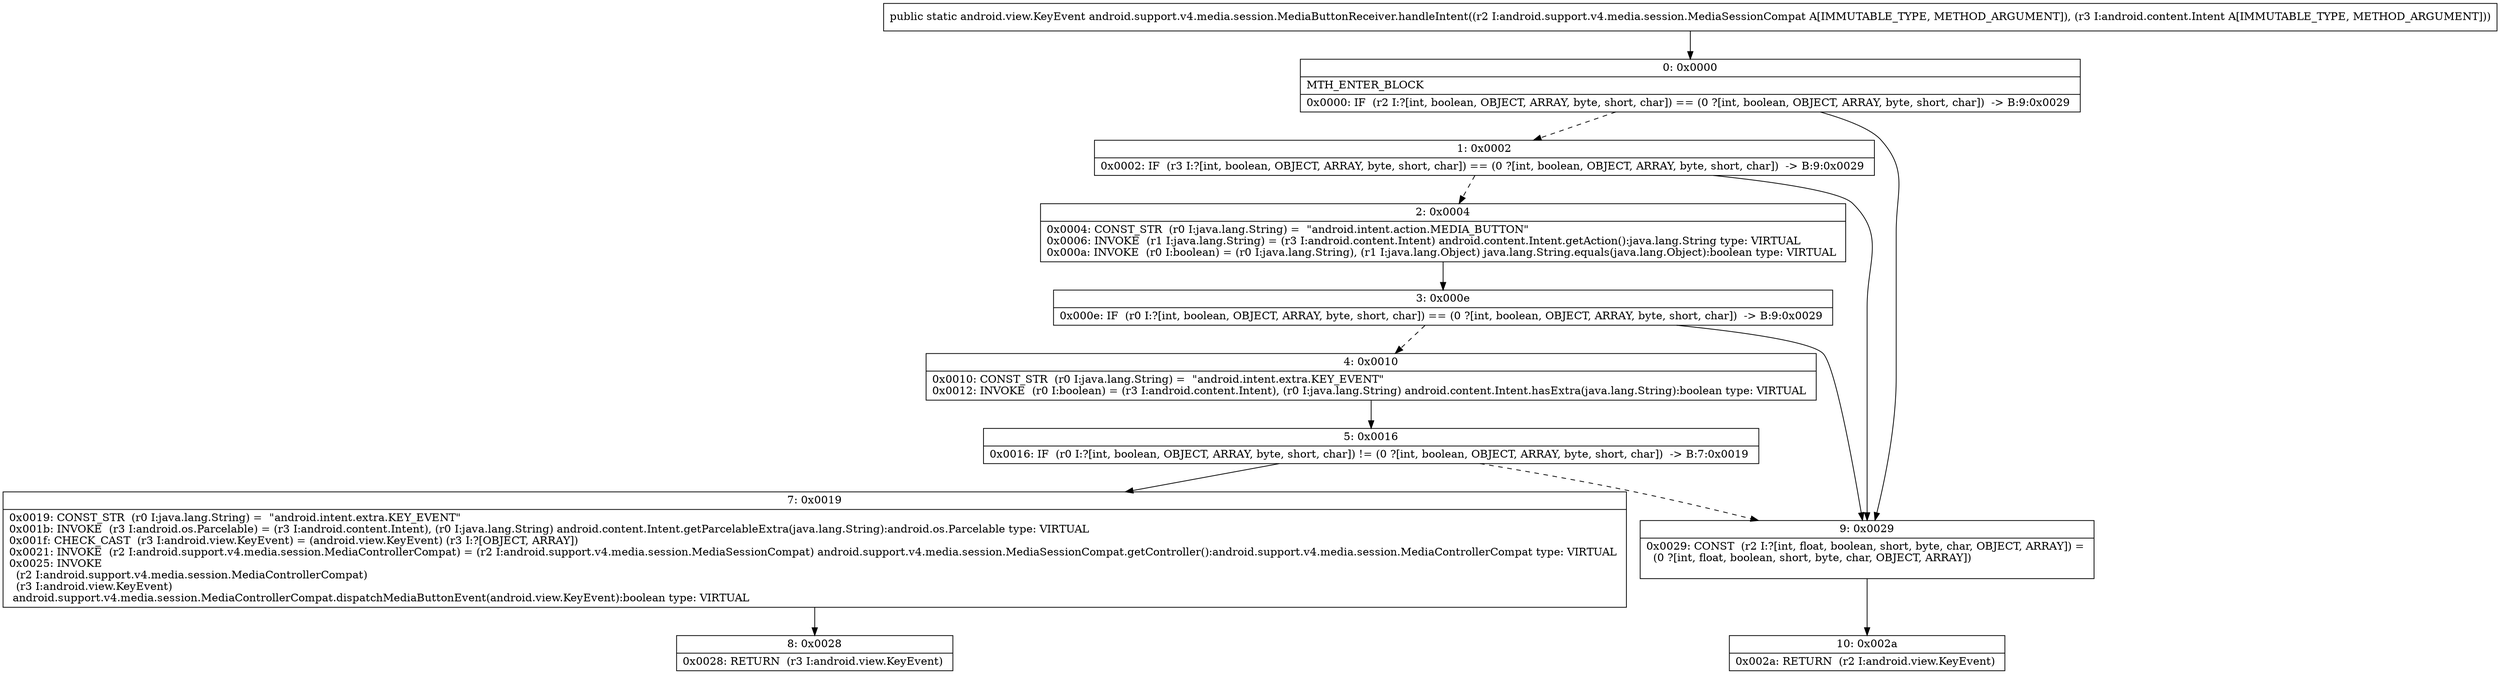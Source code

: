 digraph "CFG forandroid.support.v4.media.session.MediaButtonReceiver.handleIntent(Landroid\/support\/v4\/media\/session\/MediaSessionCompat;Landroid\/content\/Intent;)Landroid\/view\/KeyEvent;" {
Node_0 [shape=record,label="{0\:\ 0x0000|MTH_ENTER_BLOCK\l|0x0000: IF  (r2 I:?[int, boolean, OBJECT, ARRAY, byte, short, char]) == (0 ?[int, boolean, OBJECT, ARRAY, byte, short, char])  \-\> B:9:0x0029 \l}"];
Node_1 [shape=record,label="{1\:\ 0x0002|0x0002: IF  (r3 I:?[int, boolean, OBJECT, ARRAY, byte, short, char]) == (0 ?[int, boolean, OBJECT, ARRAY, byte, short, char])  \-\> B:9:0x0029 \l}"];
Node_2 [shape=record,label="{2\:\ 0x0004|0x0004: CONST_STR  (r0 I:java.lang.String) =  \"android.intent.action.MEDIA_BUTTON\" \l0x0006: INVOKE  (r1 I:java.lang.String) = (r3 I:android.content.Intent) android.content.Intent.getAction():java.lang.String type: VIRTUAL \l0x000a: INVOKE  (r0 I:boolean) = (r0 I:java.lang.String), (r1 I:java.lang.Object) java.lang.String.equals(java.lang.Object):boolean type: VIRTUAL \l}"];
Node_3 [shape=record,label="{3\:\ 0x000e|0x000e: IF  (r0 I:?[int, boolean, OBJECT, ARRAY, byte, short, char]) == (0 ?[int, boolean, OBJECT, ARRAY, byte, short, char])  \-\> B:9:0x0029 \l}"];
Node_4 [shape=record,label="{4\:\ 0x0010|0x0010: CONST_STR  (r0 I:java.lang.String) =  \"android.intent.extra.KEY_EVENT\" \l0x0012: INVOKE  (r0 I:boolean) = (r3 I:android.content.Intent), (r0 I:java.lang.String) android.content.Intent.hasExtra(java.lang.String):boolean type: VIRTUAL \l}"];
Node_5 [shape=record,label="{5\:\ 0x0016|0x0016: IF  (r0 I:?[int, boolean, OBJECT, ARRAY, byte, short, char]) != (0 ?[int, boolean, OBJECT, ARRAY, byte, short, char])  \-\> B:7:0x0019 \l}"];
Node_7 [shape=record,label="{7\:\ 0x0019|0x0019: CONST_STR  (r0 I:java.lang.String) =  \"android.intent.extra.KEY_EVENT\" \l0x001b: INVOKE  (r3 I:android.os.Parcelable) = (r3 I:android.content.Intent), (r0 I:java.lang.String) android.content.Intent.getParcelableExtra(java.lang.String):android.os.Parcelable type: VIRTUAL \l0x001f: CHECK_CAST  (r3 I:android.view.KeyEvent) = (android.view.KeyEvent) (r3 I:?[OBJECT, ARRAY]) \l0x0021: INVOKE  (r2 I:android.support.v4.media.session.MediaControllerCompat) = (r2 I:android.support.v4.media.session.MediaSessionCompat) android.support.v4.media.session.MediaSessionCompat.getController():android.support.v4.media.session.MediaControllerCompat type: VIRTUAL \l0x0025: INVOKE  \l  (r2 I:android.support.v4.media.session.MediaControllerCompat)\l  (r3 I:android.view.KeyEvent)\l android.support.v4.media.session.MediaControllerCompat.dispatchMediaButtonEvent(android.view.KeyEvent):boolean type: VIRTUAL \l}"];
Node_8 [shape=record,label="{8\:\ 0x0028|0x0028: RETURN  (r3 I:android.view.KeyEvent) \l}"];
Node_9 [shape=record,label="{9\:\ 0x0029|0x0029: CONST  (r2 I:?[int, float, boolean, short, byte, char, OBJECT, ARRAY]) = \l  (0 ?[int, float, boolean, short, byte, char, OBJECT, ARRAY])\l \l}"];
Node_10 [shape=record,label="{10\:\ 0x002a|0x002a: RETURN  (r2 I:android.view.KeyEvent) \l}"];
MethodNode[shape=record,label="{public static android.view.KeyEvent android.support.v4.media.session.MediaButtonReceiver.handleIntent((r2 I:android.support.v4.media.session.MediaSessionCompat A[IMMUTABLE_TYPE, METHOD_ARGUMENT]), (r3 I:android.content.Intent A[IMMUTABLE_TYPE, METHOD_ARGUMENT])) }"];
MethodNode -> Node_0;
Node_0 -> Node_1[style=dashed];
Node_0 -> Node_9;
Node_1 -> Node_2[style=dashed];
Node_1 -> Node_9;
Node_2 -> Node_3;
Node_3 -> Node_4[style=dashed];
Node_3 -> Node_9;
Node_4 -> Node_5;
Node_5 -> Node_7;
Node_5 -> Node_9[style=dashed];
Node_7 -> Node_8;
Node_9 -> Node_10;
}

